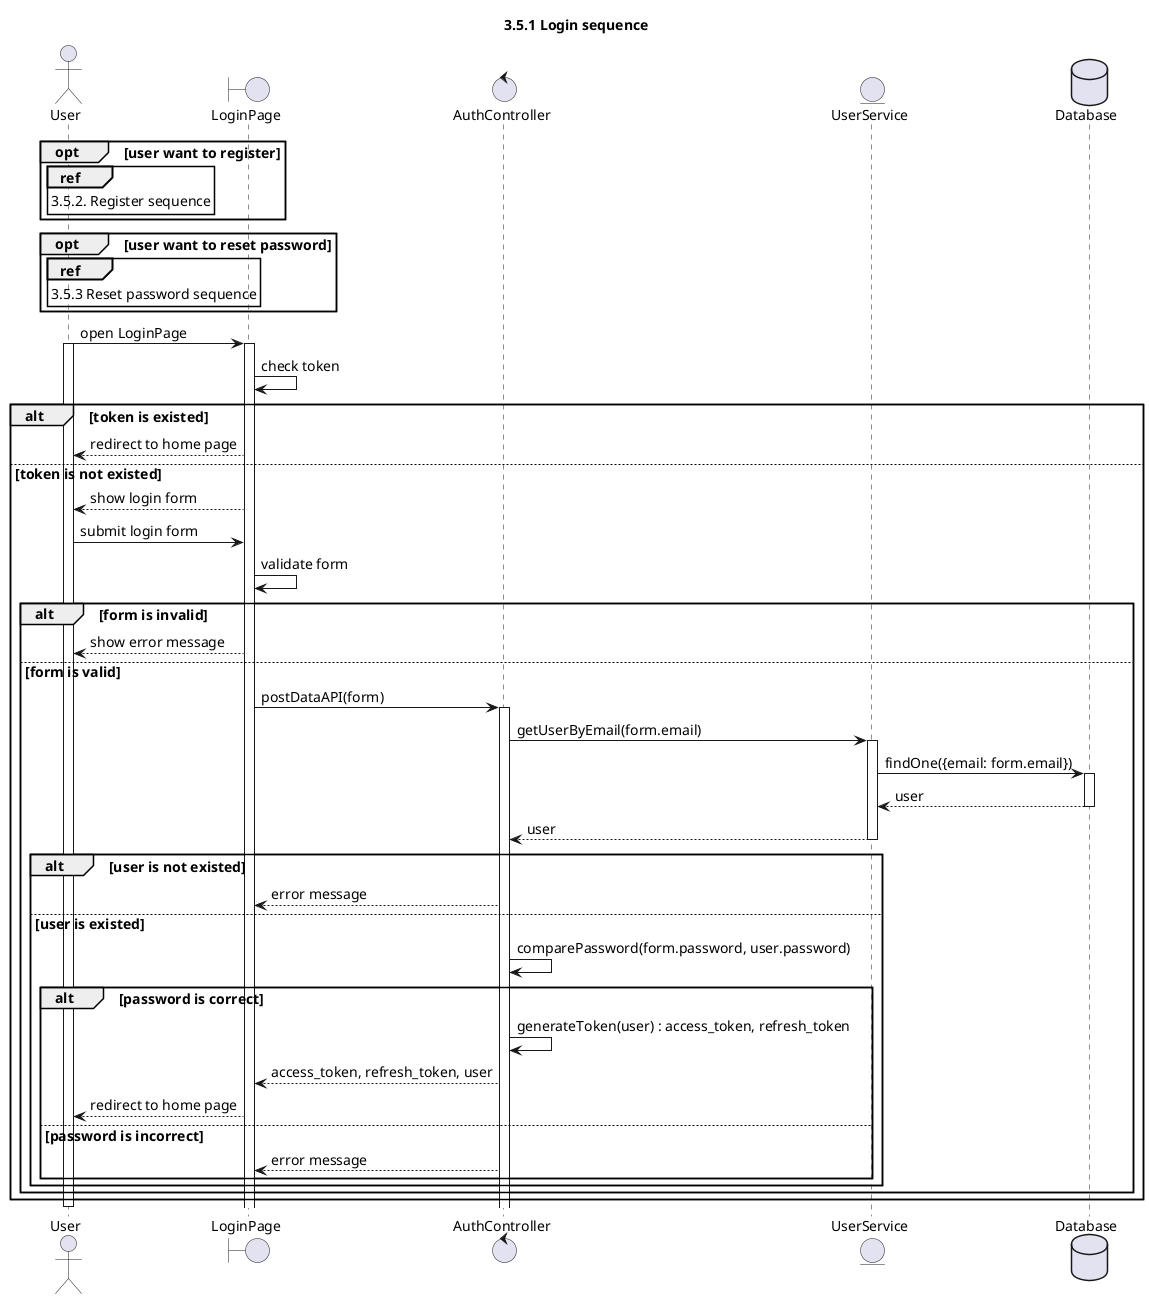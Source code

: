 
@startuml login_sequence
skinparam DefaultFontName "Times New Roman"
skinparam DefaultFontSize 14

title 3.5.1 Login sequence

actor User as u
boundary LoginPage as lp
control AuthController as ac
entity UserService as us
database Database as db

opt user want to register
ref over u : 3.5.2. Register sequence 
end
opt user want to reset password
ref over u : 3.5.3 Reset password sequence
end

u->lp: open LoginPage
activate u
activate lp
lp->lp: check token
alt token is existed 
  lp-->u: redirect to home page
else token is not existed
  lp-->u: show login form
  u->lp: submit login form
  lp->lp: validate form
  alt form is invalid
    lp-->u: show error message
  else form is valid
    lp->ac: postDataAPI(form)
    activate ac
    ac->us: getUserByEmail(form.email)
    activate us
    us->db: findOne({email: form.email})
    activate db
    db-->us: user
    deactivate db
    us-->ac: user
    deactivate us
    alt user is not existed
      ac-->lp: error message
    else user is existed
      ac->ac: comparePassword(form.password, user.password)
      alt password is correct
        ac->ac: generateToken(user) : access_token, refresh_token
        ac --> lp: access_token, refresh_token, user
        lp --> u: redirect to home page
      else password is incorrect
        ac-->lp: error message
      end
    end
  end
end

deactivate u
@enduml
